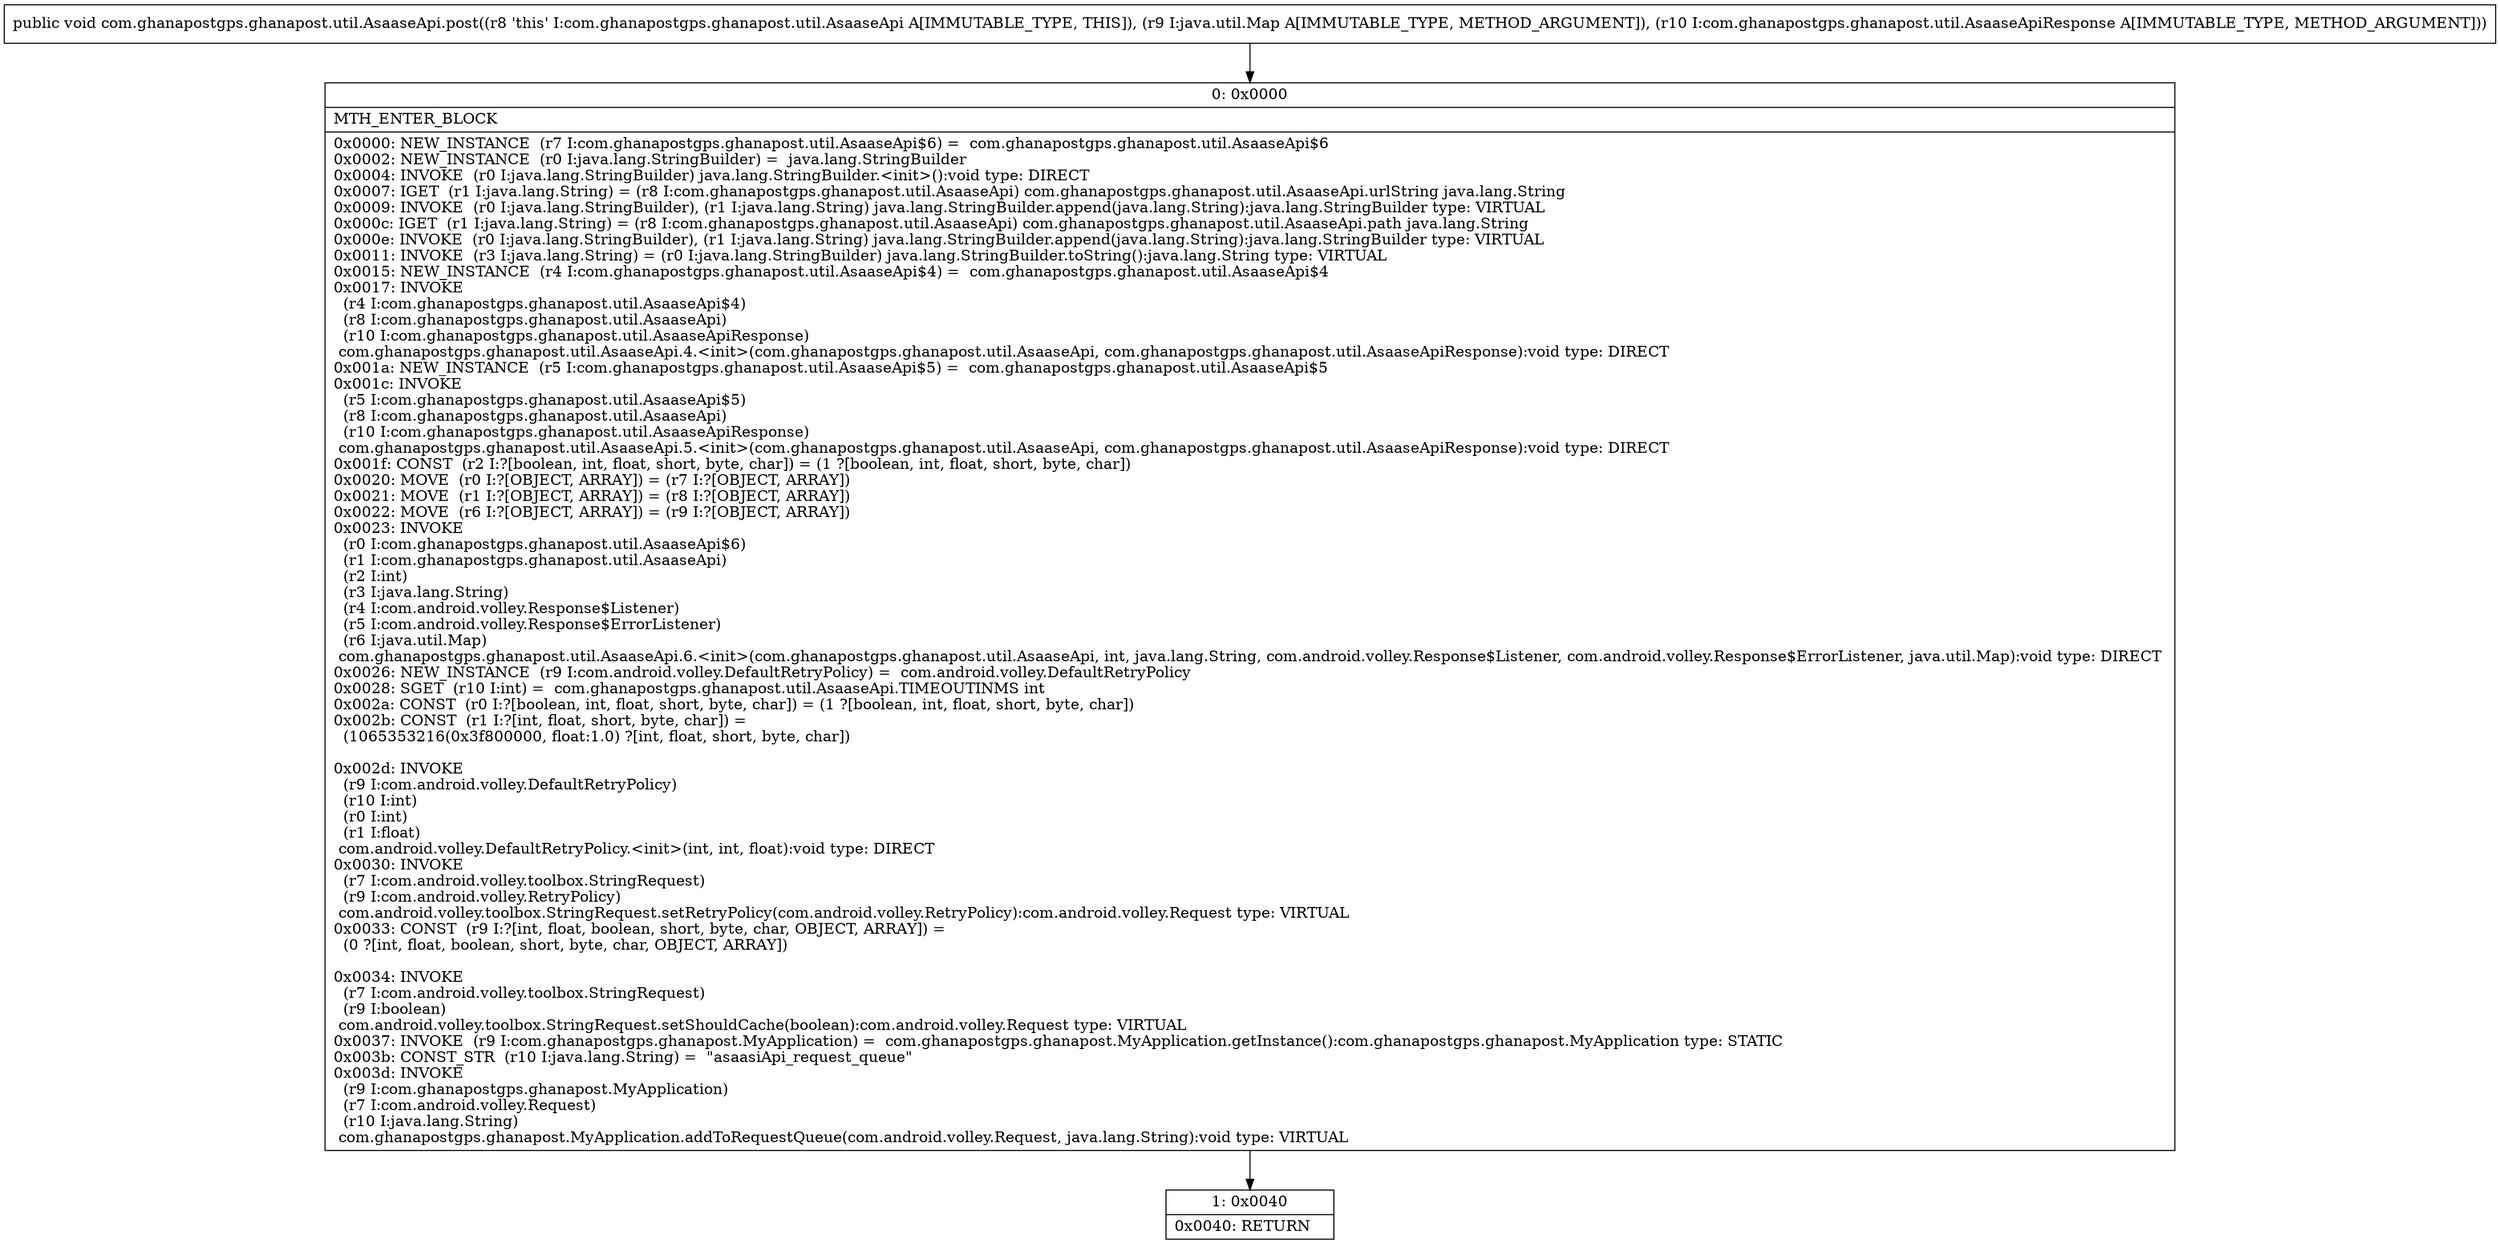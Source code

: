 digraph "CFG forcom.ghanapostgps.ghanapost.util.AsaaseApi.post(Ljava\/util\/Map;Lcom\/ghanapostgps\/ghanapost\/util\/AsaaseApiResponse;)V" {
Node_0 [shape=record,label="{0\:\ 0x0000|MTH_ENTER_BLOCK\l|0x0000: NEW_INSTANCE  (r7 I:com.ghanapostgps.ghanapost.util.AsaaseApi$6) =  com.ghanapostgps.ghanapost.util.AsaaseApi$6 \l0x0002: NEW_INSTANCE  (r0 I:java.lang.StringBuilder) =  java.lang.StringBuilder \l0x0004: INVOKE  (r0 I:java.lang.StringBuilder) java.lang.StringBuilder.\<init\>():void type: DIRECT \l0x0007: IGET  (r1 I:java.lang.String) = (r8 I:com.ghanapostgps.ghanapost.util.AsaaseApi) com.ghanapostgps.ghanapost.util.AsaaseApi.urlString java.lang.String \l0x0009: INVOKE  (r0 I:java.lang.StringBuilder), (r1 I:java.lang.String) java.lang.StringBuilder.append(java.lang.String):java.lang.StringBuilder type: VIRTUAL \l0x000c: IGET  (r1 I:java.lang.String) = (r8 I:com.ghanapostgps.ghanapost.util.AsaaseApi) com.ghanapostgps.ghanapost.util.AsaaseApi.path java.lang.String \l0x000e: INVOKE  (r0 I:java.lang.StringBuilder), (r1 I:java.lang.String) java.lang.StringBuilder.append(java.lang.String):java.lang.StringBuilder type: VIRTUAL \l0x0011: INVOKE  (r3 I:java.lang.String) = (r0 I:java.lang.StringBuilder) java.lang.StringBuilder.toString():java.lang.String type: VIRTUAL \l0x0015: NEW_INSTANCE  (r4 I:com.ghanapostgps.ghanapost.util.AsaaseApi$4) =  com.ghanapostgps.ghanapost.util.AsaaseApi$4 \l0x0017: INVOKE  \l  (r4 I:com.ghanapostgps.ghanapost.util.AsaaseApi$4)\l  (r8 I:com.ghanapostgps.ghanapost.util.AsaaseApi)\l  (r10 I:com.ghanapostgps.ghanapost.util.AsaaseApiResponse)\l com.ghanapostgps.ghanapost.util.AsaaseApi.4.\<init\>(com.ghanapostgps.ghanapost.util.AsaaseApi, com.ghanapostgps.ghanapost.util.AsaaseApiResponse):void type: DIRECT \l0x001a: NEW_INSTANCE  (r5 I:com.ghanapostgps.ghanapost.util.AsaaseApi$5) =  com.ghanapostgps.ghanapost.util.AsaaseApi$5 \l0x001c: INVOKE  \l  (r5 I:com.ghanapostgps.ghanapost.util.AsaaseApi$5)\l  (r8 I:com.ghanapostgps.ghanapost.util.AsaaseApi)\l  (r10 I:com.ghanapostgps.ghanapost.util.AsaaseApiResponse)\l com.ghanapostgps.ghanapost.util.AsaaseApi.5.\<init\>(com.ghanapostgps.ghanapost.util.AsaaseApi, com.ghanapostgps.ghanapost.util.AsaaseApiResponse):void type: DIRECT \l0x001f: CONST  (r2 I:?[boolean, int, float, short, byte, char]) = (1 ?[boolean, int, float, short, byte, char]) \l0x0020: MOVE  (r0 I:?[OBJECT, ARRAY]) = (r7 I:?[OBJECT, ARRAY]) \l0x0021: MOVE  (r1 I:?[OBJECT, ARRAY]) = (r8 I:?[OBJECT, ARRAY]) \l0x0022: MOVE  (r6 I:?[OBJECT, ARRAY]) = (r9 I:?[OBJECT, ARRAY]) \l0x0023: INVOKE  \l  (r0 I:com.ghanapostgps.ghanapost.util.AsaaseApi$6)\l  (r1 I:com.ghanapostgps.ghanapost.util.AsaaseApi)\l  (r2 I:int)\l  (r3 I:java.lang.String)\l  (r4 I:com.android.volley.Response$Listener)\l  (r5 I:com.android.volley.Response$ErrorListener)\l  (r6 I:java.util.Map)\l com.ghanapostgps.ghanapost.util.AsaaseApi.6.\<init\>(com.ghanapostgps.ghanapost.util.AsaaseApi, int, java.lang.String, com.android.volley.Response$Listener, com.android.volley.Response$ErrorListener, java.util.Map):void type: DIRECT \l0x0026: NEW_INSTANCE  (r9 I:com.android.volley.DefaultRetryPolicy) =  com.android.volley.DefaultRetryPolicy \l0x0028: SGET  (r10 I:int) =  com.ghanapostgps.ghanapost.util.AsaaseApi.TIMEOUTINMS int \l0x002a: CONST  (r0 I:?[boolean, int, float, short, byte, char]) = (1 ?[boolean, int, float, short, byte, char]) \l0x002b: CONST  (r1 I:?[int, float, short, byte, char]) = \l  (1065353216(0x3f800000, float:1.0) ?[int, float, short, byte, char])\l \l0x002d: INVOKE  \l  (r9 I:com.android.volley.DefaultRetryPolicy)\l  (r10 I:int)\l  (r0 I:int)\l  (r1 I:float)\l com.android.volley.DefaultRetryPolicy.\<init\>(int, int, float):void type: DIRECT \l0x0030: INVOKE  \l  (r7 I:com.android.volley.toolbox.StringRequest)\l  (r9 I:com.android.volley.RetryPolicy)\l com.android.volley.toolbox.StringRequest.setRetryPolicy(com.android.volley.RetryPolicy):com.android.volley.Request type: VIRTUAL \l0x0033: CONST  (r9 I:?[int, float, boolean, short, byte, char, OBJECT, ARRAY]) = \l  (0 ?[int, float, boolean, short, byte, char, OBJECT, ARRAY])\l \l0x0034: INVOKE  \l  (r7 I:com.android.volley.toolbox.StringRequest)\l  (r9 I:boolean)\l com.android.volley.toolbox.StringRequest.setShouldCache(boolean):com.android.volley.Request type: VIRTUAL \l0x0037: INVOKE  (r9 I:com.ghanapostgps.ghanapost.MyApplication) =  com.ghanapostgps.ghanapost.MyApplication.getInstance():com.ghanapostgps.ghanapost.MyApplication type: STATIC \l0x003b: CONST_STR  (r10 I:java.lang.String) =  \"asaasiApi_request_queue\" \l0x003d: INVOKE  \l  (r9 I:com.ghanapostgps.ghanapost.MyApplication)\l  (r7 I:com.android.volley.Request)\l  (r10 I:java.lang.String)\l com.ghanapostgps.ghanapost.MyApplication.addToRequestQueue(com.android.volley.Request, java.lang.String):void type: VIRTUAL \l}"];
Node_1 [shape=record,label="{1\:\ 0x0040|0x0040: RETURN   \l}"];
MethodNode[shape=record,label="{public void com.ghanapostgps.ghanapost.util.AsaaseApi.post((r8 'this' I:com.ghanapostgps.ghanapost.util.AsaaseApi A[IMMUTABLE_TYPE, THIS]), (r9 I:java.util.Map A[IMMUTABLE_TYPE, METHOD_ARGUMENT]), (r10 I:com.ghanapostgps.ghanapost.util.AsaaseApiResponse A[IMMUTABLE_TYPE, METHOD_ARGUMENT])) }"];
MethodNode -> Node_0;
Node_0 -> Node_1;
}

